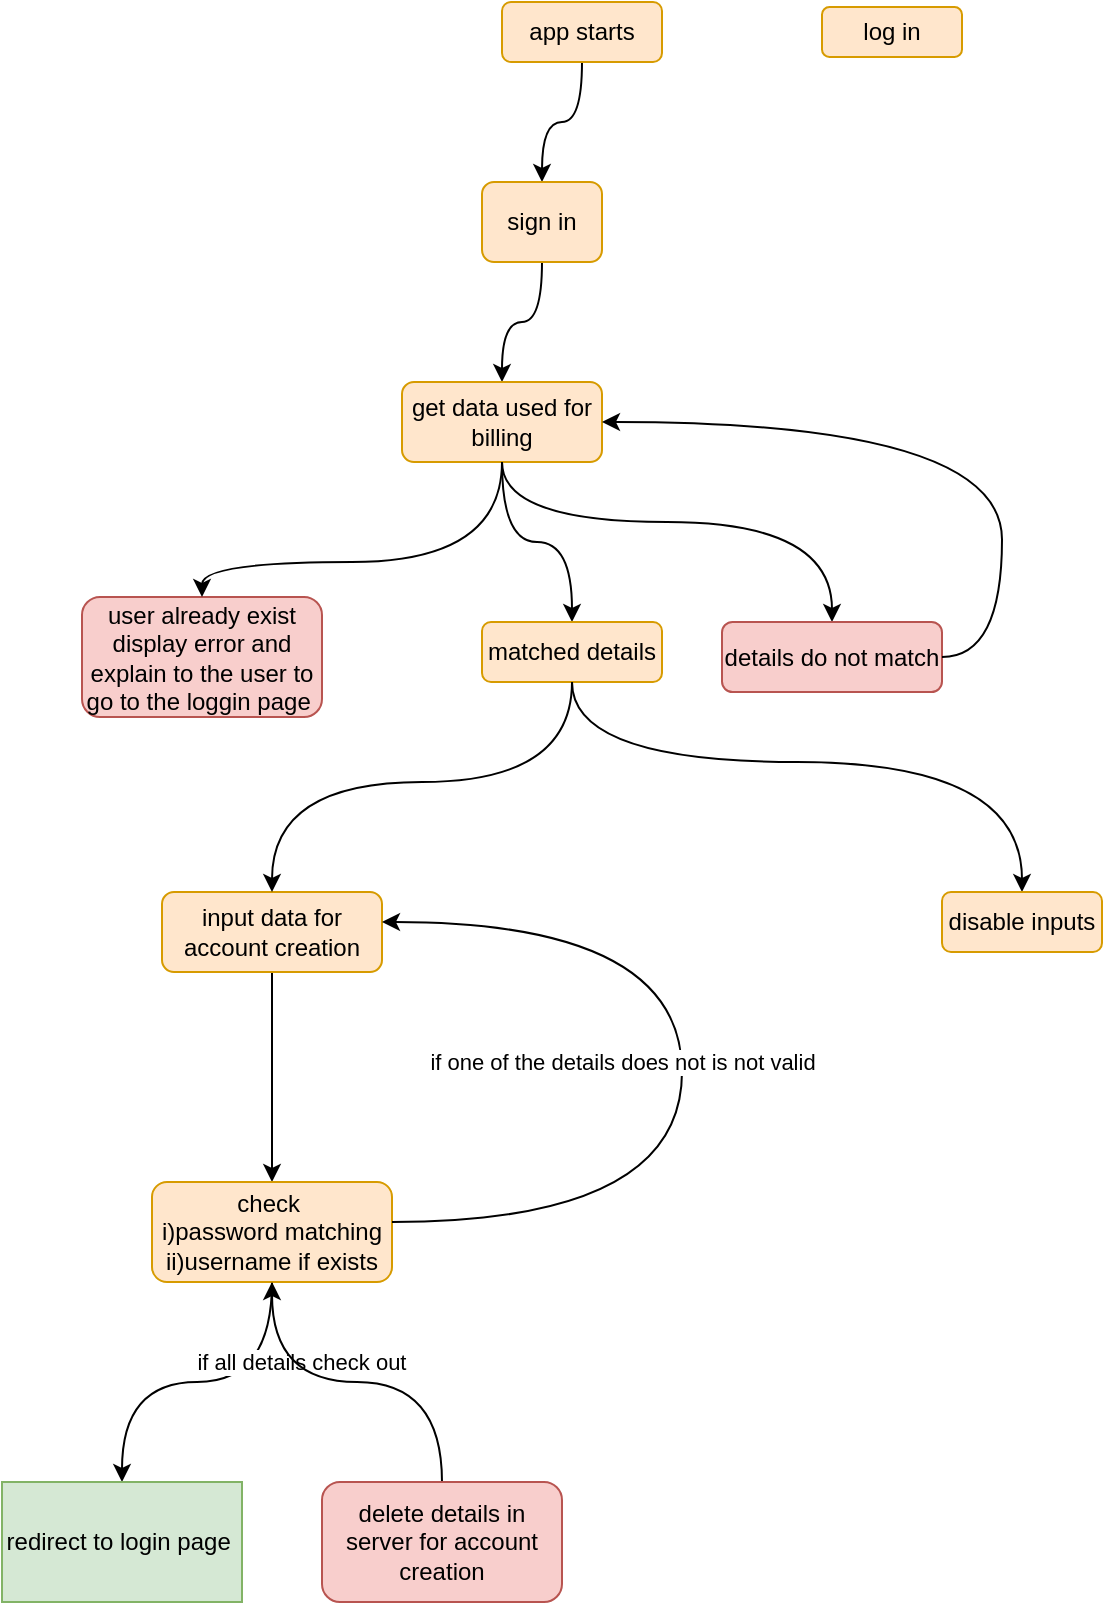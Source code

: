 <mxfile version="15.4.0" type="device"><diagram id="cV3vZTGzifHRU8i6OhhN" name="Page-1"><mxGraphModel dx="1952" dy="494" grid="1" gridSize="10" guides="1" tooltips="1" connect="1" arrows="1" fold="1" page="1" pageScale="1" pageWidth="1100" pageHeight="850" math="0" shadow="0"><root><mxCell id="0"/><mxCell id="1" parent="0"/><mxCell id="DBLOSjeCW_bGnGtB951L-13" value="" style="edgeStyle=orthogonalEdgeStyle;curved=1;rounded=0;orthogonalLoop=1;jettySize=auto;html=1;" parent="1" source="DBLOSjeCW_bGnGtB951L-4" target="DBLOSjeCW_bGnGtB951L-10" edge="1"><mxGeometry relative="1" as="geometry"><Array as="points"><mxPoint x="40" y="260"/><mxPoint x="205" y="260"/></Array></mxGeometry></mxCell><mxCell id="DBLOSjeCW_bGnGtB951L-7" value="" style="edgeStyle=orthogonalEdgeStyle;rounded=0;orthogonalLoop=1;jettySize=auto;html=1;curved=1;" parent="1" source="DBLOSjeCW_bGnGtB951L-1" target="DBLOSjeCW_bGnGtB951L-3" edge="1"><mxGeometry relative="1" as="geometry"/></mxCell><mxCell id="DBLOSjeCW_bGnGtB951L-1" value="app starts" style="rounded=1;whiteSpace=wrap;html=1;fillColor=#ffe6cc;strokeColor=#d79b00;" parent="1" vertex="1"><mxGeometry x="40" width="80" height="30" as="geometry"/></mxCell><mxCell id="DBLOSjeCW_bGnGtB951L-2" value="log in" style="rounded=1;whiteSpace=wrap;html=1;fillColor=#ffe6cc;strokeColor=#d79b00;" parent="1" vertex="1"><mxGeometry x="200" y="2.5" width="70" height="25" as="geometry"/></mxCell><mxCell id="DBLOSjeCW_bGnGtB951L-8" value="" style="edgeStyle=orthogonalEdgeStyle;rounded=0;orthogonalLoop=1;jettySize=auto;html=1;curved=1;" parent="1" source="DBLOSjeCW_bGnGtB951L-3" target="DBLOSjeCW_bGnGtB951L-4" edge="1"><mxGeometry relative="1" as="geometry"/></mxCell><mxCell id="DBLOSjeCW_bGnGtB951L-3" value="sign in" style="rounded=1;whiteSpace=wrap;html=1;fillColor=#ffe6cc;strokeColor=#d79b00;" parent="1" vertex="1"><mxGeometry x="30" y="90" width="60" height="40" as="geometry"/></mxCell><mxCell id="DBLOSjeCW_bGnGtB951L-12" value="" style="edgeStyle=orthogonalEdgeStyle;curved=1;rounded=0;orthogonalLoop=1;jettySize=auto;html=1;" parent="1" source="DBLOSjeCW_bGnGtB951L-4" target="DBLOSjeCW_bGnGtB951L-9" edge="1"><mxGeometry relative="1" as="geometry"/></mxCell><mxCell id="DBLOSjeCW_bGnGtB951L-4" value="get data used for billing" style="rounded=1;whiteSpace=wrap;html=1;fillColor=#ffe6cc;strokeColor=#d79b00;" parent="1" vertex="1"><mxGeometry x="-10" y="190" width="100" height="40" as="geometry"/></mxCell><mxCell id="DBLOSjeCW_bGnGtB951L-22" value="" style="edgeStyle=orthogonalEdgeStyle;curved=1;rounded=0;orthogonalLoop=1;jettySize=auto;html=1;" parent="1" source="DBLOSjeCW_bGnGtB951L-5" target="DBLOSjeCW_bGnGtB951L-21" edge="1"><mxGeometry relative="1" as="geometry"/></mxCell><mxCell id="DBLOSjeCW_bGnGtB951L-5" value="input data for account creation" style="rounded=1;whiteSpace=wrap;html=1;fillColor=#ffe6cc;strokeColor=#d79b00;" parent="1" vertex="1"><mxGeometry x="-130" y="445" width="110" height="40" as="geometry"/></mxCell><mxCell id="DBLOSjeCW_bGnGtB951L-18" value="" style="edgeStyle=orthogonalEdgeStyle;curved=1;rounded=0;orthogonalLoop=1;jettySize=auto;html=1;" parent="1" source="DBLOSjeCW_bGnGtB951L-9" target="DBLOSjeCW_bGnGtB951L-5" edge="1"><mxGeometry relative="1" as="geometry"><Array as="points"><mxPoint x="75" y="390"/><mxPoint x="-75" y="390"/></Array></mxGeometry></mxCell><mxCell id="DBLOSjeCW_bGnGtB951L-9" value="matched details" style="rounded=1;whiteSpace=wrap;html=1;fillColor=#ffe6cc;strokeColor=#d79b00;" parent="1" vertex="1"><mxGeometry x="30" y="310" width="90" height="30" as="geometry"/></mxCell><mxCell id="DBLOSjeCW_bGnGtB951L-10" value="details do not match" style="rounded=1;whiteSpace=wrap;html=1;fillColor=#f8cecc;strokeColor=#b85450;shadow=0;" parent="1" vertex="1"><mxGeometry x="150" y="310" width="110" height="35" as="geometry"/></mxCell><mxCell id="DBLOSjeCW_bGnGtB951L-16" value="" style="curved=1;endArrow=classic;html=1;rounded=0;edgeStyle=orthogonalEdgeStyle;exitX=1;exitY=0.5;exitDx=0;exitDy=0;entryX=1;entryY=0.5;entryDx=0;entryDy=0;" parent="1" source="DBLOSjeCW_bGnGtB951L-10" target="DBLOSjeCW_bGnGtB951L-4" edge="1"><mxGeometry width="50" height="50" relative="1" as="geometry"><mxPoint x="210" y="310" as="sourcePoint"/><mxPoint x="160" y="240" as="targetPoint"/><Array as="points"><mxPoint x="290" y="328"/><mxPoint x="290" y="210"/></Array></mxGeometry></mxCell><mxCell id="DBLOSjeCW_bGnGtB951L-20" value="" style="edgeStyle=orthogonalEdgeStyle;curved=1;rounded=0;orthogonalLoop=1;jettySize=auto;html=1;" parent="1" source="DBLOSjeCW_bGnGtB951L-9" target="DBLOSjeCW_bGnGtB951L-19" edge="1"><mxGeometry relative="1" as="geometry"><Array as="points"><mxPoint x="75" y="380"/><mxPoint x="300" y="380"/></Array></mxGeometry></mxCell><mxCell id="DBLOSjeCW_bGnGtB951L-19" value="disable inputs" style="rounded=1;whiteSpace=wrap;html=1;shadow=0;fillColor=#ffe6cc;strokeColor=#d79b00;" parent="1" vertex="1"><mxGeometry x="260" y="445" width="80" height="30" as="geometry"/></mxCell><mxCell id="DBLOSjeCW_bGnGtB951L-29" value="" style="edgeStyle=orthogonalEdgeStyle;curved=1;rounded=0;orthogonalLoop=1;jettySize=auto;html=1;" parent="1" source="DBLOSjeCW_bGnGtB951L-21" target="DBLOSjeCW_bGnGtB951L-28" edge="1"><mxGeometry relative="1" as="geometry"/></mxCell><mxCell id="DBLOSjeCW_bGnGtB951L-37" value="if all details check out&amp;nbsp;&lt;br&gt;" style="edgeLabel;html=1;align=center;verticalAlign=middle;resizable=0;points=[];" parent="DBLOSjeCW_bGnGtB951L-29" vertex="1" connectable="0"><mxGeometry x="-0.273" y="-2" relative="1" as="geometry"><mxPoint x="29" y="-8" as="offset"/></mxGeometry></mxCell><mxCell id="DBLOSjeCW_bGnGtB951L-21" value="check&amp;nbsp;&lt;br&gt;i)password matching&lt;br&gt;ii)username if exists" style="rounded=1;whiteSpace=wrap;html=1;shadow=0;fillColor=#ffe6cc;strokeColor=#d79b00;" parent="1" vertex="1"><mxGeometry x="-135" y="590" width="120" height="50" as="geometry"/></mxCell><mxCell id="DBLOSjeCW_bGnGtB951L-23" value="" style="curved=1;endArrow=classic;html=1;rounded=0;edgeStyle=orthogonalEdgeStyle;entryX=1;entryY=0.5;entryDx=0;entryDy=0;exitX=1;exitY=0.5;exitDx=0;exitDy=0;" parent="1" edge="1"><mxGeometry width="50" height="50" relative="1" as="geometry"><mxPoint x="-15" y="610" as="sourcePoint"/><mxPoint x="-20" y="460" as="targetPoint"/><Array as="points"><mxPoint x="130" y="610"/><mxPoint x="130" y="460"/></Array></mxGeometry></mxCell><mxCell id="DBLOSjeCW_bGnGtB951L-24" value="if one of the details does not is not valid" style="edgeLabel;html=1;align=center;verticalAlign=middle;resizable=0;points=[];" parent="DBLOSjeCW_bGnGtB951L-23" vertex="1" connectable="0"><mxGeometry x="-0.358" y="17" relative="1" as="geometry"><mxPoint x="-28" y="-63" as="offset"/></mxGeometry></mxCell><mxCell id="DBLOSjeCW_bGnGtB951L-25" value="user already exist&lt;br&gt;display error and explain to the user to go to the loggin page&amp;nbsp;" style="rounded=1;whiteSpace=wrap;html=1;shadow=0;fillColor=#f8cecc;strokeColor=#b85450;" parent="1" vertex="1"><mxGeometry x="-170" y="297.5" width="120" height="60" as="geometry"/></mxCell><mxCell id="DBLOSjeCW_bGnGtB951L-27" value="" style="curved=1;endArrow=classic;html=1;rounded=0;edgeStyle=orthogonalEdgeStyle;entryX=0.5;entryY=0;entryDx=0;entryDy=0;exitX=0.5;exitY=1;exitDx=0;exitDy=0;" parent="1" source="DBLOSjeCW_bGnGtB951L-4" target="DBLOSjeCW_bGnGtB951L-25" edge="1"><mxGeometry width="50" height="50" relative="1" as="geometry"><mxPoint x="40" y="280" as="sourcePoint"/><mxPoint x="40" y="175" as="targetPoint"/><Array as="points"><mxPoint x="40" y="280"/><mxPoint x="-110" y="280"/></Array></mxGeometry></mxCell><mxCell id="DBLOSjeCW_bGnGtB951L-28" value="redirect to login page&amp;nbsp;" style="rounded=0;whiteSpace=wrap;html=1;shadow=0;fillColor=#d5e8d4;strokeColor=#82b366;" parent="1" vertex="1"><mxGeometry x="-210" y="740" width="120" height="60" as="geometry"/></mxCell><mxCell id="DBLOSjeCW_bGnGtB951L-39" value="" style="edgeStyle=orthogonalEdgeStyle;curved=1;rounded=0;orthogonalLoop=1;jettySize=auto;html=1;" parent="1" source="DBLOSjeCW_bGnGtB951L-38" target="DBLOSjeCW_bGnGtB951L-21" edge="1"><mxGeometry relative="1" as="geometry"/></mxCell><mxCell id="DBLOSjeCW_bGnGtB951L-38" value="delete details in server for account creation" style="rounded=1;whiteSpace=wrap;html=1;shadow=0;fillColor=#f8cecc;strokeColor=#b85450;" parent="1" vertex="1"><mxGeometry x="-50" y="740" width="120" height="60" as="geometry"/></mxCell></root></mxGraphModel></diagram></mxfile>